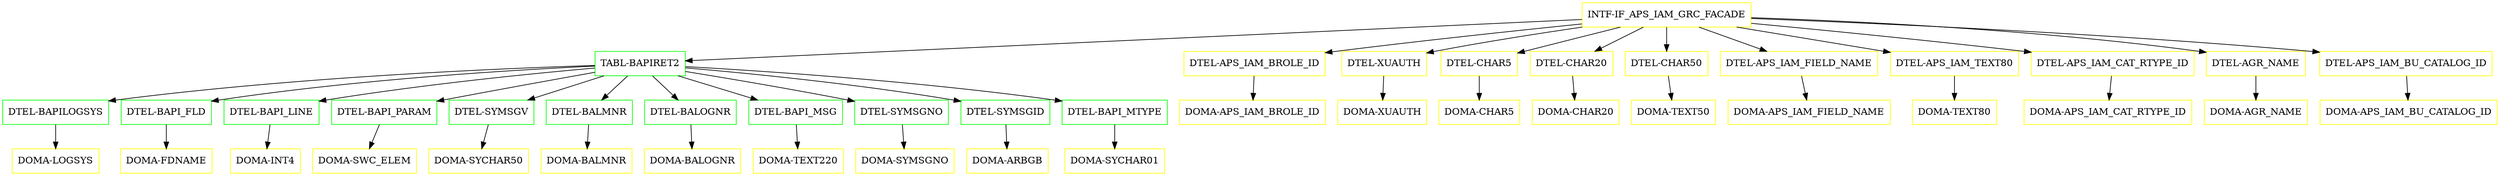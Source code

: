 digraph G {
  "INTF-IF_APS_IAM_GRC_FACADE" [shape=box,color=yellow];
  "TABL-BAPIRET2" [shape=box,color=green,URL="./TABL_BAPIRET2.html"];
  "DTEL-BAPILOGSYS" [shape=box,color=green,URL="./DTEL_BAPILOGSYS.html"];
  "DOMA-LOGSYS" [shape=box,color=yellow,URL="./DOMA_LOGSYS.html"];
  "DTEL-BAPI_FLD" [shape=box,color=green,URL="./DTEL_BAPI_FLD.html"];
  "DOMA-FDNAME" [shape=box,color=yellow,URL="./DOMA_FDNAME.html"];
  "DTEL-BAPI_LINE" [shape=box,color=green,URL="./DTEL_BAPI_LINE.html"];
  "DOMA-INT4" [shape=box,color=yellow,URL="./DOMA_INT4.html"];
  "DTEL-BAPI_PARAM" [shape=box,color=green,URL="./DTEL_BAPI_PARAM.html"];
  "DOMA-SWC_ELEM" [shape=box,color=yellow,URL="./DOMA_SWC_ELEM.html"];
  "DTEL-SYMSGV" [shape=box,color=green,URL="./DTEL_SYMSGV.html"];
  "DOMA-SYCHAR50" [shape=box,color=yellow,URL="./DOMA_SYCHAR50.html"];
  "DTEL-BALMNR" [shape=box,color=green,URL="./DTEL_BALMNR.html"];
  "DOMA-BALMNR" [shape=box,color=yellow,URL="./DOMA_BALMNR.html"];
  "DTEL-BALOGNR" [shape=box,color=green,URL="./DTEL_BALOGNR.html"];
  "DOMA-BALOGNR" [shape=box,color=yellow,URL="./DOMA_BALOGNR.html"];
  "DTEL-BAPI_MSG" [shape=box,color=green,URL="./DTEL_BAPI_MSG.html"];
  "DOMA-TEXT220" [shape=box,color=yellow,URL="./DOMA_TEXT220.html"];
  "DTEL-SYMSGNO" [shape=box,color=green,URL="./DTEL_SYMSGNO.html"];
  "DOMA-SYMSGNO" [shape=box,color=yellow,URL="./DOMA_SYMSGNO.html"];
  "DTEL-SYMSGID" [shape=box,color=green,URL="./DTEL_SYMSGID.html"];
  "DOMA-ARBGB" [shape=box,color=yellow,URL="./DOMA_ARBGB.html"];
  "DTEL-BAPI_MTYPE" [shape=box,color=green,URL="./DTEL_BAPI_MTYPE.html"];
  "DOMA-SYCHAR01" [shape=box,color=yellow,URL="./DOMA_SYCHAR01.html"];
  "DTEL-APS_IAM_BROLE_ID" [shape=box,color=yellow,URL="./DTEL_APS_IAM_BROLE_ID.html"];
  "DOMA-APS_IAM_BROLE_ID" [shape=box,color=yellow,URL="./DOMA_APS_IAM_BROLE_ID.html"];
  "DTEL-XUAUTH" [shape=box,color=yellow,URL="./DTEL_XUAUTH.html"];
  "DOMA-XUAUTH" [shape=box,color=yellow,URL="./DOMA_XUAUTH.html"];
  "DTEL-CHAR5" [shape=box,color=yellow,URL="./DTEL_CHAR5.html"];
  "DOMA-CHAR5" [shape=box,color=yellow,URL="./DOMA_CHAR5.html"];
  "DTEL-CHAR20" [shape=box,color=yellow,URL="./DTEL_CHAR20.html"];
  "DOMA-CHAR20" [shape=box,color=yellow,URL="./DOMA_CHAR20.html"];
  "DTEL-CHAR50" [shape=box,color=yellow,URL="./DTEL_CHAR50.html"];
  "DOMA-TEXT50" [shape=box,color=yellow,URL="./DOMA_TEXT50.html"];
  "DTEL-APS_IAM_FIELD_NAME" [shape=box,color=yellow,URL="./DTEL_APS_IAM_FIELD_NAME.html"];
  "DOMA-APS_IAM_FIELD_NAME" [shape=box,color=yellow,URL="./DOMA_APS_IAM_FIELD_NAME.html"];
  "DTEL-APS_IAM_TEXT80" [shape=box,color=yellow,URL="./DTEL_APS_IAM_TEXT80.html"];
  "DOMA-TEXT80" [shape=box,color=yellow,URL="./DOMA_TEXT80.html"];
  "DTEL-APS_IAM_CAT_RTYPE_ID" [shape=box,color=yellow,URL="./DTEL_APS_IAM_CAT_RTYPE_ID.html"];
  "DOMA-APS_IAM_CAT_RTYPE_ID" [shape=box,color=yellow,URL="./DOMA_APS_IAM_CAT_RTYPE_ID.html"];
  "DTEL-AGR_NAME" [shape=box,color=yellow,URL="./DTEL_AGR_NAME.html"];
  "DOMA-AGR_NAME" [shape=box,color=yellow,URL="./DOMA_AGR_NAME.html"];
  "DTEL-APS_IAM_BU_CATALOG_ID" [shape=box,color=yellow,URL="./DTEL_APS_IAM_BU_CATALOG_ID.html"];
  "DOMA-APS_IAM_BU_CATALOG_ID" [shape=box,color=yellow,URL="./DOMA_APS_IAM_BU_CATALOG_ID.html"];
  "INTF-IF_APS_IAM_GRC_FACADE" -> "DTEL-APS_IAM_BU_CATALOG_ID";
  "INTF-IF_APS_IAM_GRC_FACADE" -> "DTEL-AGR_NAME";
  "INTF-IF_APS_IAM_GRC_FACADE" -> "DTEL-APS_IAM_CAT_RTYPE_ID";
  "INTF-IF_APS_IAM_GRC_FACADE" -> "DTEL-APS_IAM_TEXT80";
  "INTF-IF_APS_IAM_GRC_FACADE" -> "DTEL-APS_IAM_FIELD_NAME";
  "INTF-IF_APS_IAM_GRC_FACADE" -> "DTEL-CHAR50";
  "INTF-IF_APS_IAM_GRC_FACADE" -> "DTEL-CHAR20";
  "INTF-IF_APS_IAM_GRC_FACADE" -> "DTEL-CHAR5";
  "INTF-IF_APS_IAM_GRC_FACADE" -> "DTEL-XUAUTH";
  "INTF-IF_APS_IAM_GRC_FACADE" -> "DTEL-APS_IAM_BROLE_ID";
  "INTF-IF_APS_IAM_GRC_FACADE" -> "TABL-BAPIRET2";
  "TABL-BAPIRET2" -> "DTEL-BAPI_MTYPE";
  "TABL-BAPIRET2" -> "DTEL-SYMSGID";
  "TABL-BAPIRET2" -> "DTEL-SYMSGNO";
  "TABL-BAPIRET2" -> "DTEL-BAPI_MSG";
  "TABL-BAPIRET2" -> "DTEL-BALOGNR";
  "TABL-BAPIRET2" -> "DTEL-BALMNR";
  "TABL-BAPIRET2" -> "DTEL-SYMSGV";
  "TABL-BAPIRET2" -> "DTEL-BAPI_PARAM";
  "TABL-BAPIRET2" -> "DTEL-BAPI_LINE";
  "TABL-BAPIRET2" -> "DTEL-BAPI_FLD";
  "TABL-BAPIRET2" -> "DTEL-BAPILOGSYS";
  "DTEL-BAPILOGSYS" -> "DOMA-LOGSYS";
  "DTEL-BAPI_FLD" -> "DOMA-FDNAME";
  "DTEL-BAPI_LINE" -> "DOMA-INT4";
  "DTEL-BAPI_PARAM" -> "DOMA-SWC_ELEM";
  "DTEL-SYMSGV" -> "DOMA-SYCHAR50";
  "DTEL-BALMNR" -> "DOMA-BALMNR";
  "DTEL-BALOGNR" -> "DOMA-BALOGNR";
  "DTEL-BAPI_MSG" -> "DOMA-TEXT220";
  "DTEL-SYMSGNO" -> "DOMA-SYMSGNO";
  "DTEL-SYMSGID" -> "DOMA-ARBGB";
  "DTEL-BAPI_MTYPE" -> "DOMA-SYCHAR01";
  "DTEL-APS_IAM_BROLE_ID" -> "DOMA-APS_IAM_BROLE_ID";
  "DTEL-XUAUTH" -> "DOMA-XUAUTH";
  "DTEL-CHAR5" -> "DOMA-CHAR5";
  "DTEL-CHAR20" -> "DOMA-CHAR20";
  "DTEL-CHAR50" -> "DOMA-TEXT50";
  "DTEL-APS_IAM_FIELD_NAME" -> "DOMA-APS_IAM_FIELD_NAME";
  "DTEL-APS_IAM_TEXT80" -> "DOMA-TEXT80";
  "DTEL-APS_IAM_CAT_RTYPE_ID" -> "DOMA-APS_IAM_CAT_RTYPE_ID";
  "DTEL-AGR_NAME" -> "DOMA-AGR_NAME";
  "DTEL-APS_IAM_BU_CATALOG_ID" -> "DOMA-APS_IAM_BU_CATALOG_ID";
}
